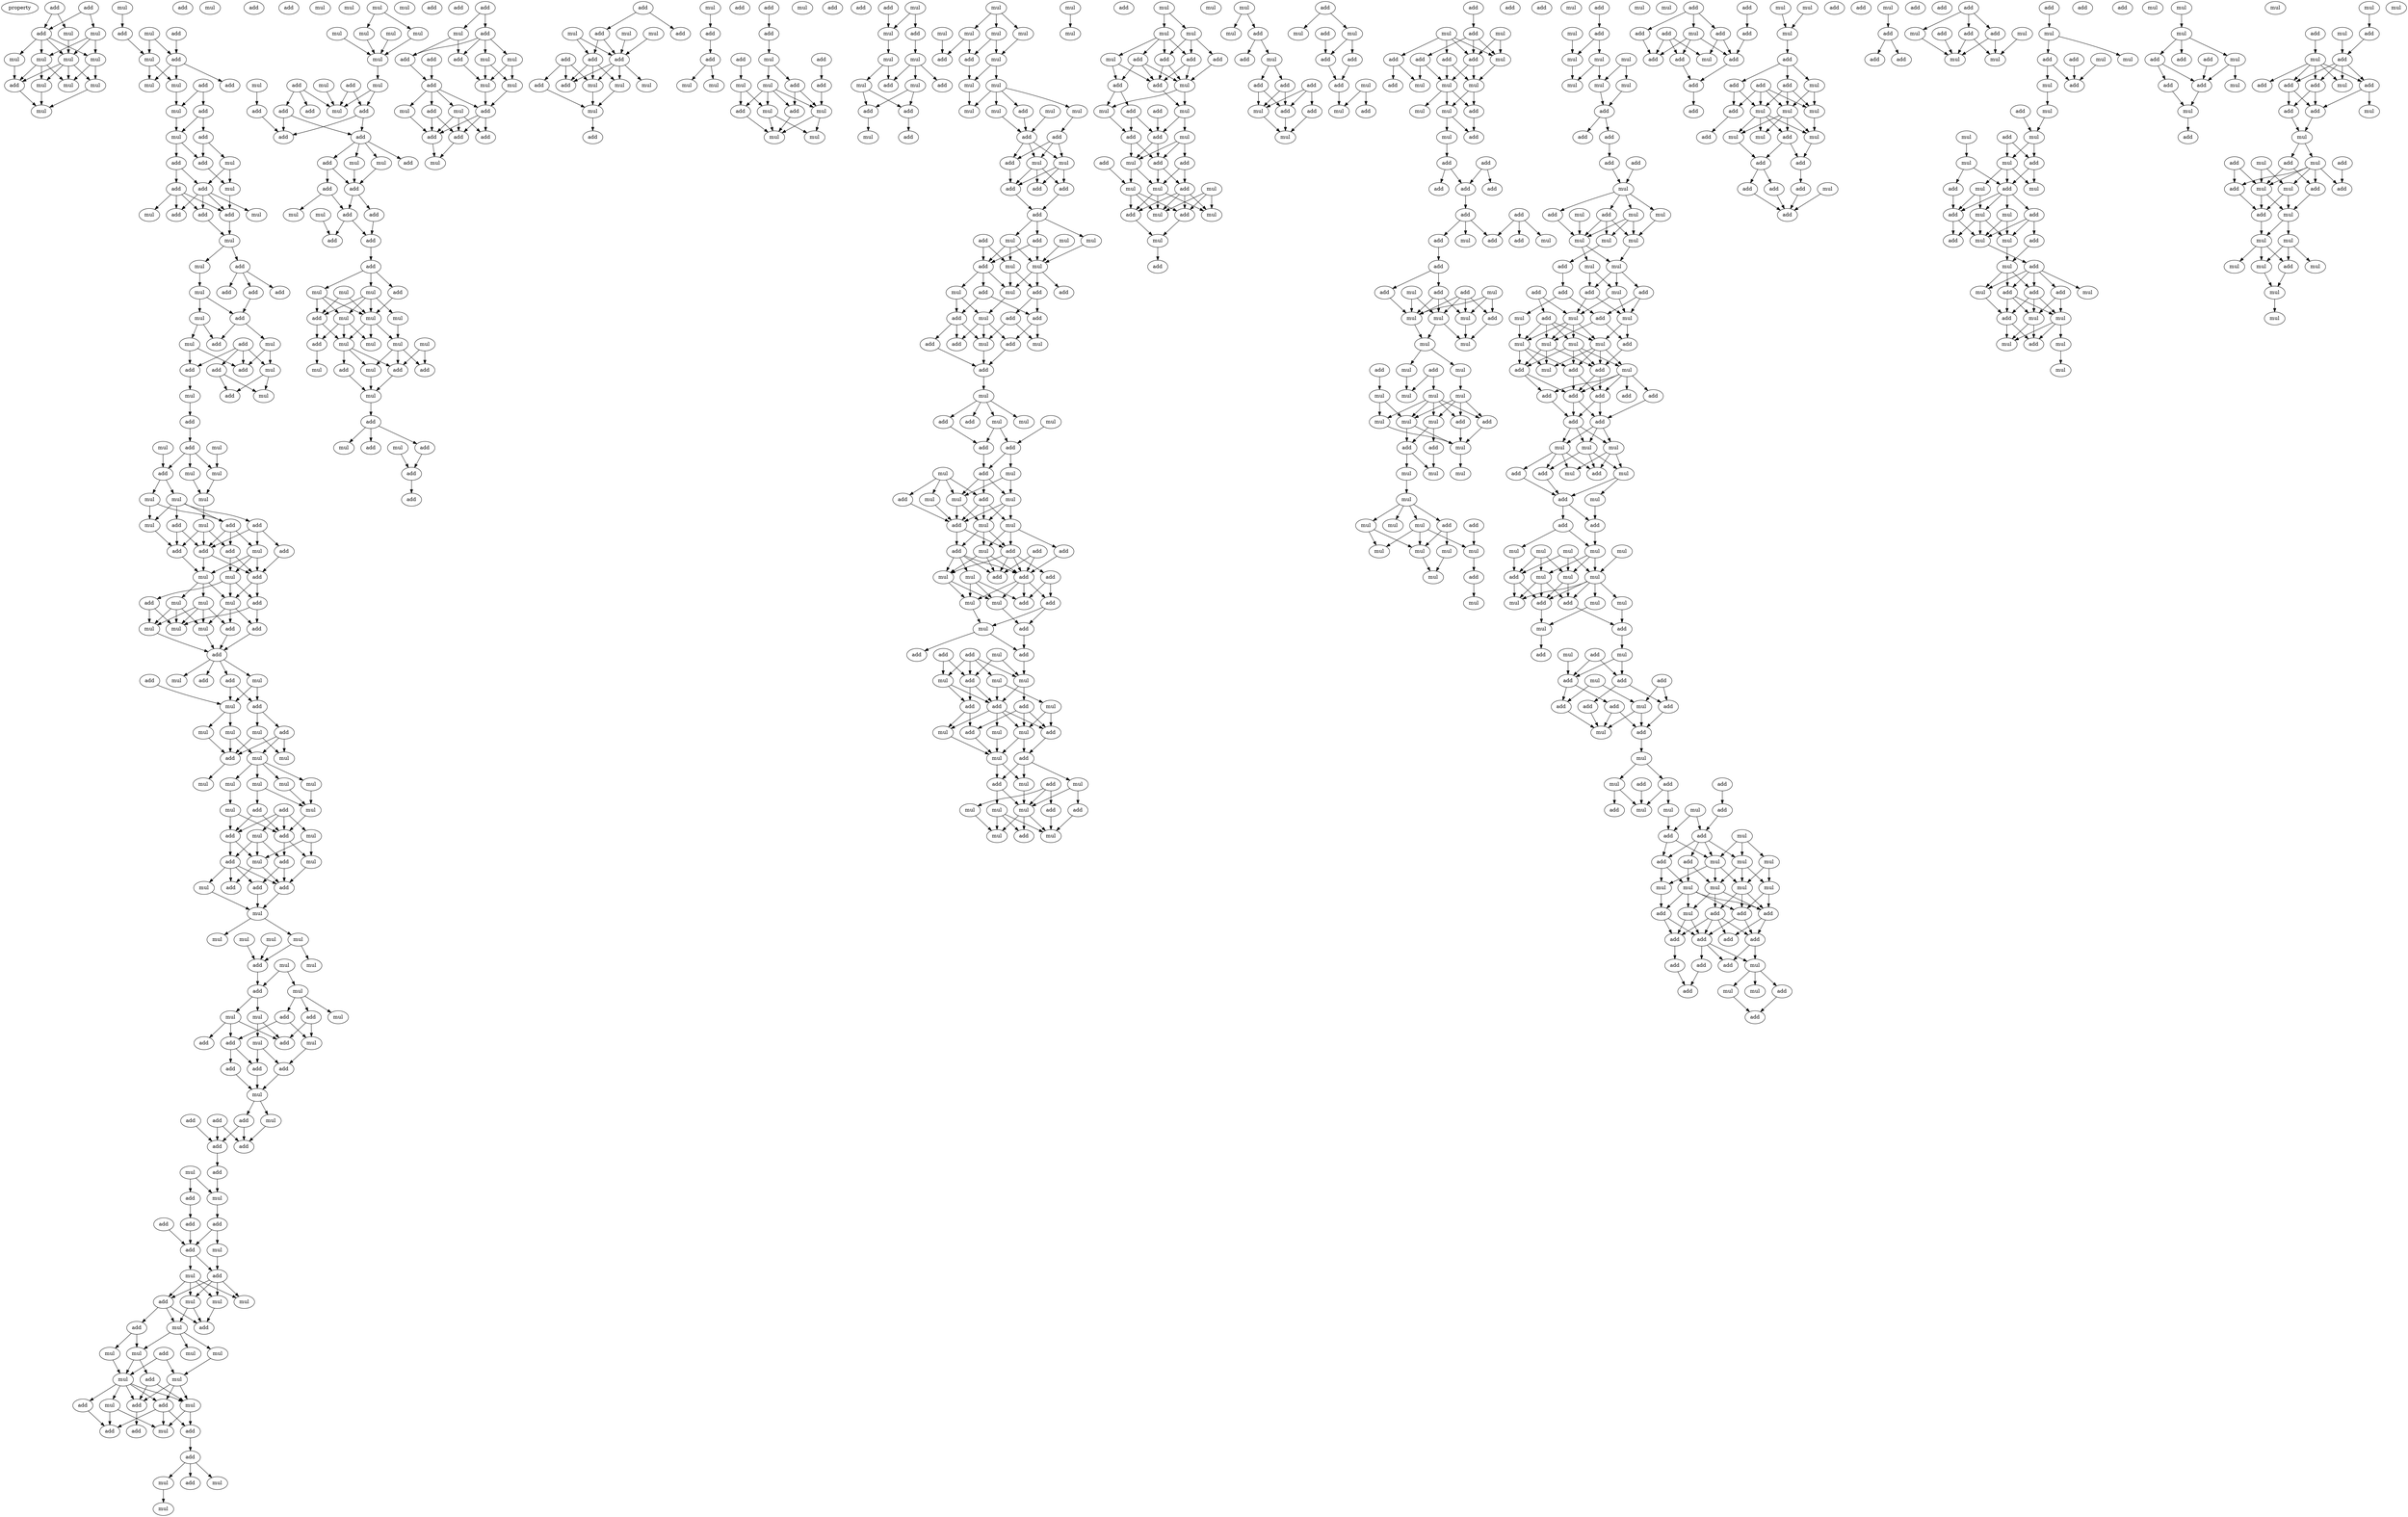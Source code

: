 digraph {
    node [fontcolor=black]
    property [mul=2,lf=1.7]
    0 [ label = add ];
    1 [ label = add ];
    2 [ label = mul ];
    3 [ label = mul ];
    4 [ label = add ];
    5 [ label = mul ];
    6 [ label = mul ];
    7 [ label = mul ];
    8 [ label = mul ];
    9 [ label = mul ];
    10 [ label = mul ];
    11 [ label = mul ];
    12 [ label = add ];
    13 [ label = mul ];
    14 [ label = mul ];
    15 [ label = add ];
    16 [ label = add ];
    17 [ label = add ];
    18 [ label = mul ];
    19 [ label = mul ];
    20 [ label = add ];
    21 [ label = mul ];
    22 [ label = add ];
    23 [ label = mul ];
    24 [ label = add ];
    25 [ label = add ];
    26 [ label = mul ];
    27 [ label = add ];
    28 [ label = mul ];
    29 [ label = mul ];
    30 [ label = add ];
    31 [ label = add ];
    32 [ label = mul ];
    33 [ label = add ];
    34 [ label = add ];
    35 [ label = add ];
    36 [ label = add ];
    37 [ label = mul ];
    38 [ label = mul ];
    39 [ label = add ];
    40 [ label = mul ];
    41 [ label = add ];
    42 [ label = mul ];
    43 [ label = add ];
    44 [ label = add ];
    45 [ label = add ];
    46 [ label = mul ];
    47 [ label = add ];
    48 [ label = mul ];
    49 [ label = mul ];
    50 [ label = mul ];
    51 [ label = add ];
    52 [ label = add ];
    53 [ label = add ];
    54 [ label = add ];
    55 [ label = mul ];
    56 [ label = add ];
    57 [ label = mul ];
    58 [ label = add ];
    59 [ label = mul ];
    60 [ label = mul ];
    61 [ label = add ];
    62 [ label = add ];
    63 [ label = mul ];
    64 [ label = add ];
    65 [ label = mul ];
    66 [ label = add ];
    67 [ label = mul ];
    68 [ label = mul ];
    69 [ label = mul ];
    70 [ label = mul ];
    71 [ label = mul ];
    72 [ label = mul ];
    73 [ label = add ];
    74 [ label = add ];
    75 [ label = mul ];
    76 [ label = add ];
    77 [ label = mul ];
    78 [ label = add ];
    79 [ label = add ];
    80 [ label = add ];
    81 [ label = add ];
    82 [ label = mul ];
    83 [ label = mul ];
    84 [ label = add ];
    85 [ label = add ];
    86 [ label = add ];
    87 [ label = mul ];
    88 [ label = mul ];
    89 [ label = mul ];
    90 [ label = add ];
    91 [ label = add ];
    92 [ label = mul ];
    93 [ label = mul ];
    94 [ label = mul ];
    95 [ label = add ];
    96 [ label = add ];
    97 [ label = add ];
    98 [ label = mul ];
    99 [ label = mul ];
    100 [ label = add ];
    101 [ label = add ];
    102 [ label = mul ];
    103 [ label = mul ];
    104 [ label = mul ];
    105 [ label = add ];
    106 [ label = mul ];
    107 [ label = add ];
    108 [ label = add ];
    109 [ label = mul ];
    110 [ label = mul ];
    111 [ label = mul ];
    112 [ label = mul ];
    113 [ label = mul ];
    114 [ label = mul ];
    115 [ label = mul ];
    116 [ label = add ];
    117 [ label = mul ];
    118 [ label = mul ];
    119 [ label = add ];
    120 [ label = add ];
    121 [ label = add ];
    122 [ label = mul ];
    123 [ label = mul ];
    124 [ label = mul ];
    125 [ label = add ];
    126 [ label = add ];
    127 [ label = mul ];
    128 [ label = mul ];
    129 [ label = add ];
    130 [ label = mul ];
    131 [ label = add ];
    132 [ label = add ];
    133 [ label = mul ];
    134 [ label = mul ];
    135 [ label = mul ];
    136 [ label = mul ];
    137 [ label = mul ];
    138 [ label = mul ];
    139 [ label = add ];
    140 [ label = mul ];
    141 [ label = add ];
    142 [ label = mul ];
    143 [ label = add ];
    144 [ label = mul ];
    145 [ label = mul ];
    146 [ label = mul ];
    147 [ label = add ];
    148 [ label = add ];
    149 [ label = add ];
    150 [ label = add ];
    151 [ label = mul ];
    152 [ label = mul ];
    153 [ label = add ];
    154 [ label = add ];
    155 [ label = mul ];
    156 [ label = add ];
    157 [ label = mul ];
    158 [ label = add ];
    159 [ label = add ];
    160 [ label = add ];
    161 [ label = mul ];
    162 [ label = add ];
    163 [ label = add ];
    164 [ label = add ];
    165 [ label = mul ];
    166 [ label = add ];
    167 [ label = mul ];
    168 [ label = add ];
    169 [ label = add ];
    170 [ label = add ];
    171 [ label = add ];
    172 [ label = mul ];
    173 [ label = add ];
    174 [ label = mul ];
    175 [ label = mul ];
    176 [ label = mul ];
    177 [ label = mul ];
    178 [ label = add ];
    179 [ label = mul ];
    180 [ label = add ];
    181 [ label = add ];
    182 [ label = mul ];
    183 [ label = mul ];
    184 [ label = add ];
    185 [ label = mul ];
    186 [ label = mul ];
    187 [ label = add ];
    188 [ label = mul ];
    189 [ label = mul ];
    190 [ label = add ];
    191 [ label = mul ];
    192 [ label = add ];
    193 [ label = add ];
    194 [ label = mul ];
    195 [ label = add ];
    196 [ label = mul ];
    197 [ label = add ];
    198 [ label = add ];
    199 [ label = add ];
    200 [ label = mul ];
    201 [ label = add ];
    202 [ label = mul ];
    203 [ label = mul ];
    204 [ label = mul ];
    205 [ label = mul ];
    206 [ label = mul ];
    207 [ label = mul ];
    208 [ label = mul ];
    209 [ label = mul ];
    210 [ label = mul ];
    211 [ label = add ];
    212 [ label = add ];
    213 [ label = mul ];
    214 [ label = mul ];
    215 [ label = add ];
    216 [ label = mul ];
    217 [ label = add ];
    218 [ label = add ];
    219 [ label = add ];
    220 [ label = add ];
    221 [ label = add ];
    222 [ label = mul ];
    223 [ label = add ];
    224 [ label = mul ];
    225 [ label = add ];
    226 [ label = add ];
    227 [ label = add ];
    228 [ label = mul ];
    229 [ label = mul ];
    230 [ label = add ];
    231 [ label = add ];
    232 [ label = add ];
    233 [ label = add ];
    234 [ label = add ];
    235 [ label = mul ];
    236 [ label = mul ];
    237 [ label = add ];
    238 [ label = mul ];
    239 [ label = mul ];
    240 [ label = mul ];
    241 [ label = mul ];
    242 [ label = add ];
    243 [ label = mul ];
    244 [ label = mul ];
    245 [ label = mul ];
    246 [ label = add ];
    247 [ label = mul ];
    248 [ label = add ];
    249 [ label = add ];
    250 [ label = mul ];
    251 [ label = mul ];
    252 [ label = add ];
    253 [ label = mul ];
    254 [ label = add ];
    255 [ label = mul ];
    256 [ label = mul ];
    257 [ label = mul ];
    258 [ label = add ];
    259 [ label = add ];
    260 [ label = add ];
    261 [ label = add ];
    262 [ label = add ];
    263 [ label = add ];
    264 [ label = add ];
    265 [ label = add ];
    266 [ label = mul ];
    267 [ label = add ];
    268 [ label = mul ];
    269 [ label = add ];
    270 [ label = add ];
    271 [ label = mul ];
    272 [ label = add ];
    273 [ label = mul ];
    274 [ label = mul ];
    275 [ label = add ];
    276 [ label = add ];
    277 [ label = mul ];
    278 [ label = mul ];
    279 [ label = add ];
    280 [ label = add ];
    281 [ label = add ];
    282 [ label = mul ];
    283 [ label = add ];
    284 [ label = add ];
    285 [ label = mul ];
    286 [ label = add ];
    287 [ label = mul ];
    288 [ label = mul ];
    289 [ label = add ];
    290 [ label = add ];
    291 [ label = add ];
    292 [ label = mul ];
    293 [ label = mul ];
    294 [ label = add ];
    295 [ label = mul ];
    296 [ label = add ];
    297 [ label = mul ];
    298 [ label = mul ];
    299 [ label = add ];
    300 [ label = add ];
    301 [ label = add ];
    302 [ label = add ];
    303 [ label = mul ];
    304 [ label = mul ];
    305 [ label = add ];
    306 [ label = add ];
    307 [ label = mul ];
    308 [ label = add ];
    309 [ label = add ];
    310 [ label = add ];
    311 [ label = mul ];
    312 [ label = mul ];
    313 [ label = add ];
    314 [ label = add ];
    315 [ label = mul ];
    316 [ label = mul ];
    317 [ label = add ];
    318 [ label = mul ];
    319 [ label = mul ];
    320 [ label = mul ];
    321 [ label = add ];
    322 [ label = add ];
    323 [ label = mul ];
    324 [ label = add ];
    325 [ label = mul ];
    326 [ label = add ];
    327 [ label = mul ];
    328 [ label = mul ];
    329 [ label = add ];
    330 [ label = mul ];
    331 [ label = mul ];
    332 [ label = add ];
    333 [ label = add ];
    334 [ label = add ];
    335 [ label = mul ];
    336 [ label = add ];
    337 [ label = mul ];
    338 [ label = mul ];
    339 [ label = mul ];
    340 [ label = mul ];
    341 [ label = mul ];
    342 [ label = add ];
    343 [ label = mul ];
    344 [ label = add ];
    345 [ label = mul ];
    346 [ label = mul ];
    347 [ label = mul ];
    348 [ label = mul ];
    349 [ label = mul ];
    350 [ label = add ];
    351 [ label = mul ];
    352 [ label = add ];
    353 [ label = add ];
    354 [ label = mul ];
    355 [ label = mul ];
    356 [ label = mul ];
    357 [ label = add ];
    358 [ label = add ];
    359 [ label = mul ];
    360 [ label = add ];
    361 [ label = add ];
    362 [ label = add ];
    363 [ label = add ];
    364 [ label = add ];
    365 [ label = mul ];
    366 [ label = mul ];
    367 [ label = mul ];
    368 [ label = add ];
    369 [ label = mul ];
    370 [ label = mul ];
    371 [ label = add ];
    372 [ label = mul ];
    373 [ label = mul ];
    374 [ label = add ];
    375 [ label = add ];
    376 [ label = add ];
    377 [ label = add ];
    378 [ label = mul ];
    379 [ label = add ];
    380 [ label = add ];
    381 [ label = mul ];
    382 [ label = mul ];
    383 [ label = add ];
    384 [ label = add ];
    385 [ label = add ];
    386 [ label = mul ];
    387 [ label = add ];
    388 [ label = mul ];
    389 [ label = add ];
    390 [ label = mul ];
    391 [ label = mul ];
    392 [ label = add ];
    393 [ label = add ];
    394 [ label = mul ];
    395 [ label = add ];
    396 [ label = mul ];
    397 [ label = mul ];
    398 [ label = add ];
    399 [ label = add ];
    400 [ label = mul ];
    401 [ label = mul ];
    402 [ label = mul ];
    403 [ label = add ];
    404 [ label = mul ];
    405 [ label = add ];
    406 [ label = mul ];
    407 [ label = add ];
    408 [ label = add ];
    409 [ label = add ];
    410 [ label = add ];
    411 [ label = mul ];
    412 [ label = add ];
    413 [ label = mul ];
    414 [ label = add ];
    415 [ label = add ];
    416 [ label = mul ];
    417 [ label = add ];
    418 [ label = mul ];
    419 [ label = mul ];
    420 [ label = add ];
    421 [ label = add ];
    422 [ label = add ];
    423 [ label = add ];
    424 [ label = add ];
    425 [ label = mul ];
    426 [ label = mul ];
    427 [ label = mul ];
    428 [ label = add ];
    429 [ label = mul ];
    430 [ label = mul ];
    431 [ label = add ];
    432 [ label = add ];
    433 [ label = add ];
    434 [ label = mul ];
    435 [ label = add ];
    436 [ label = add ];
    437 [ label = mul ];
    438 [ label = mul ];
    439 [ label = add ];
    440 [ label = mul ];
    441 [ label = add ];
    442 [ label = add ];
    443 [ label = add ];
    444 [ label = mul ];
    445 [ label = mul ];
    446 [ label = mul ];
    447 [ label = add ];
    448 [ label = add ];
    449 [ label = mul ];
    450 [ label = mul ];
    451 [ label = add ];
    452 [ label = mul ];
    453 [ label = mul ];
    454 [ label = mul ];
    455 [ label = mul ];
    456 [ label = mul ];
    457 [ label = mul ];
    458 [ label = add ];
    459 [ label = add ];
    460 [ label = add ];
    461 [ label = add ];
    462 [ label = add ];
    463 [ label = mul ];
    464 [ label = add ];
    465 [ label = mul ];
    466 [ label = mul ];
    467 [ label = add ];
    468 [ label = add ];
    469 [ label = add ];
    470 [ label = add ];
    471 [ label = mul ];
    472 [ label = add ];
    473 [ label = mul ];
    474 [ label = add ];
    475 [ label = add ];
    476 [ label = mul ];
    477 [ label = mul ];
    478 [ label = add ];
    479 [ label = mul ];
    480 [ label = mul ];
    481 [ label = add ];
    482 [ label = add ];
    483 [ label = mul ];
    484 [ label = mul ];
    485 [ label = mul ];
    486 [ label = add ];
    487 [ label = mul ];
    488 [ label = mul ];
    489 [ label = add ];
    490 [ label = add ];
    491 [ label = mul ];
    492 [ label = add ];
    493 [ label = add ];
    494 [ label = add ];
    495 [ label = add ];
    496 [ label = mul ];
    497 [ label = add ];
    498 [ label = mul ];
    499 [ label = add ];
    500 [ label = mul ];
    501 [ label = add ];
    502 [ label = mul ];
    503 [ label = add ];
    504 [ label = add ];
    505 [ label = mul ];
    506 [ label = add ];
    507 [ label = mul ];
    508 [ label = add ];
    509 [ label = add ];
    510 [ label = add ];
    511 [ label = mul ];
    512 [ label = mul ];
    513 [ label = add ];
    514 [ label = add ];
    515 [ label = mul ];
    516 [ label = add ];
    517 [ label = add ];
    518 [ label = add ];
    519 [ label = mul ];
    520 [ label = mul ];
    521 [ label = mul ];
    522 [ label = mul ];
    523 [ label = mul ];
    524 [ label = add ];
    525 [ label = mul ];
    526 [ label = add ];
    527 [ label = add ];
    528 [ label = add ];
    529 [ label = add ];
    530 [ label = add ];
    531 [ label = add ];
    532 [ label = add ];
    533 [ label = add ];
    534 [ label = add ];
    535 [ label = add ];
    536 [ label = mul ];
    537 [ label = mul ];
    538 [ label = add ];
    539 [ label = add ];
    540 [ label = add ];
    541 [ label = add ];
    542 [ label = add ];
    543 [ label = mul ];
    544 [ label = mul ];
    545 [ label = add ];
    546 [ label = add ];
    547 [ label = mul ];
    548 [ label = mul ];
    549 [ label = add ];
    550 [ label = mul ];
    551 [ label = mul ];
    552 [ label = mul ];
    553 [ label = mul ];
    554 [ label = add ];
    555 [ label = add ];
    556 [ label = mul ];
    557 [ label = mul ];
    558 [ label = mul ];
    559 [ label = mul ];
    560 [ label = mul ];
    561 [ label = mul ];
    562 [ label = mul ];
    563 [ label = mul ];
    564 [ label = mul ];
    565 [ label = add ];
    566 [ label = add ];
    567 [ label = mul ];
    568 [ label = add ];
    569 [ label = add ];
    570 [ label = mul ];
    571 [ label = mul ];
    572 [ label = mul ];
    573 [ label = mul ];
    574 [ label = add ];
    575 [ label = mul ];
    576 [ label = mul ];
    577 [ label = add ];
    578 [ label = mul ];
    579 [ label = mul ];
    580 [ label = mul ];
    581 [ label = mul ];
    582 [ label = mul ];
    583 [ label = add ];
    584 [ label = mul ];
    585 [ label = mul ];
    586 [ label = add ];
    587 [ label = add ];
    588 [ label = mul ];
    589 [ label = mul ];
    590 [ label = mul ];
    591 [ label = mul ];
    592 [ label = mul ];
    593 [ label = mul ];
    594 [ label = mul ];
    595 [ label = add ];
    596 [ label = add ];
    597 [ label = add ];
    598 [ label = mul ];
    599 [ label = add ];
    600 [ label = add ];
    601 [ label = mul ];
    602 [ label = mul ];
    603 [ label = add ];
    604 [ label = mul ];
    605 [ label = add ];
    606 [ label = mul ];
    607 [ label = mul ];
    608 [ label = mul ];
    609 [ label = mul ];
    610 [ label = add ];
    611 [ label = mul ];
    612 [ label = mul ];
    613 [ label = add ];
    614 [ label = mul ];
    615 [ label = add ];
    616 [ label = add ];
    617 [ label = add ];
    618 [ label = add ];
    619 [ label = mul ];
    620 [ label = mul ];
    621 [ label = add ];
    622 [ label = mul ];
    623 [ label = mul ];
    624 [ label = mul ];
    625 [ label = add ];
    626 [ label = mul ];
    627 [ label = mul ];
    628 [ label = mul ];
    629 [ label = add ];
    630 [ label = add ];
    631 [ label = mul ];
    632 [ label = add ];
    633 [ label = add ];
    634 [ label = add ];
    635 [ label = add ];
    636 [ label = add ];
    637 [ label = add ];
    638 [ label = add ];
    639 [ label = add ];
    640 [ label = mul ];
    641 [ label = mul ];
    642 [ label = mul ];
    643 [ label = mul ];
    644 [ label = add ];
    645 [ label = add ];
    646 [ label = add ];
    647 [ label = mul ];
    648 [ label = add ];
    649 [ label = mul ];
    650 [ label = add ];
    651 [ label = add ];
    652 [ label = mul ];
    653 [ label = mul ];
    654 [ label = mul ];
    655 [ label = mul ];
    656 [ label = mul ];
    657 [ label = mul ];
    658 [ label = mul ];
    659 [ label = add ];
    660 [ label = mul ];
    661 [ label = mul ];
    662 [ label = mul ];
    663 [ label = mul ];
    664 [ label = add ];
    665 [ label = add ];
    666 [ label = add ];
    667 [ label = mul ];
    668 [ label = add ];
    669 [ label = mul ];
    670 [ label = mul ];
    671 [ label = mul ];
    672 [ label = add ];
    673 [ label = add ];
    674 [ label = add ];
    675 [ label = add ];
    676 [ label = mul ];
    677 [ label = add ];
    678 [ label = mul ];
    679 [ label = add ];
    680 [ label = add ];
    681 [ label = add ];
    682 [ label = mul ];
    683 [ label = add ];
    684 [ label = mul ];
    685 [ label = add ];
    686 [ label = add ];
    687 [ label = mul ];
    688 [ label = add ];
    689 [ label = mul ];
    690 [ label = mul ];
    691 [ label = add ];
    692 [ label = add ];
    693 [ label = mul ];
    694 [ label = add ];
    695 [ label = mul ];
    696 [ label = add ];
    697 [ label = add ];
    698 [ label = mul ];
    699 [ label = add ];
    700 [ label = mul ];
    701 [ label = mul ];
    702 [ label = mul ];
    703 [ label = mul ];
    704 [ label = mul ];
    705 [ label = mul ];
    706 [ label = mul ];
    707 [ label = add ];
    708 [ label = add ];
    709 [ label = add ];
    710 [ label = mul ];
    711 [ label = add ];
    712 [ label = add ];
    713 [ label = add ];
    714 [ label = add ];
    715 [ label = add ];
    716 [ label = add ];
    717 [ label = add ];
    718 [ label = mul ];
    719 [ label = add ];
    720 [ label = add ];
    721 [ label = mul ];
    722 [ label = add ];
    723 [ label = mul ];
    724 [ label = add ];
    725 [ label = add ];
    726 [ label = add ];
    727 [ label = add ];
    728 [ label = mul ];
    729 [ label = add ];
    730 [ label = add ];
    731 [ label = add ];
    732 [ label = add ];
    733 [ label = add ];
    734 [ label = add ];
    735 [ label = mul ];
    736 [ label = add ];
    737 [ label = add ];
    738 [ label = mul ];
    739 [ label = mul ];
    740 [ label = add ];
    741 [ label = mul ];
    742 [ label = add ];
    743 [ label = add ];
    744 [ label = add ];
    745 [ label = mul ];
    746 [ label = add ];
    747 [ label = mul ];
    748 [ label = mul ];
    749 [ label = mul ];
    750 [ label = add ];
    751 [ label = mul ];
    752 [ label = add ];
    753 [ label = mul ];
    754 [ label = mul ];
    755 [ label = add ];
    756 [ label = add ];
    757 [ label = add ];
    758 [ label = add ];
    759 [ label = add ];
    760 [ label = add ];
    761 [ label = mul ];
    762 [ label = add ];
    763 [ label = add ];
    764 [ label = mul ];
    765 [ label = add ];
    766 [ label = add ];
    767 [ label = add ];
    768 [ label = add ];
    769 [ label = add ];
    770 [ label = add ];
    771 [ label = mul ];
    772 [ label = add ];
    773 [ label = mul ];
    774 [ label = add ];
    775 [ label = add ];
    776 [ label = mul ];
    777 [ label = mul ];
    778 [ label = add ];
    779 [ label = mul ];
    780 [ label = add ];
    781 [ label = add ];
    782 [ label = mul ];
    783 [ label = add ];
    784 [ label = mul ];
    785 [ label = mul ];
    786 [ label = add ];
    787 [ label = add ];
    788 [ label = mul ];
    789 [ label = mul ];
    790 [ label = add ];
    791 [ label = mul ];
    792 [ label = mul ];
    793 [ label = mul ];
    794 [ label = add ];
    795 [ label = add ];
    796 [ label = mul ];
    797 [ label = add ];
    798 [ label = mul ];
    799 [ label = add ];
    800 [ label = mul ];
    801 [ label = mul ];
    802 [ label = add ];
    803 [ label = add ];
    804 [ label = add ];
    805 [ label = add ];
    806 [ label = mul ];
    807 [ label = mul ];
    808 [ label = mul ];
    809 [ label = add ];
    810 [ label = mul ];
    811 [ label = add ];
    812 [ label = add ];
    813 [ label = add ];
    814 [ label = mul ];
    815 [ label = add ];
    816 [ label = mul ];
    817 [ label = mul ];
    818 [ label = mul ];
    819 [ label = add ];
    820 [ label = mul ];
    821 [ label = mul ];
    822 [ label = mul ];
    823 [ label = mul ];
    824 [ label = mul ];
    825 [ label = mul ];
    826 [ label = add ];
    827 [ label = mul ];
    828 [ label = add ];
    829 [ label = add ];
    830 [ label = add ];
    831 [ label = mul ];
    832 [ label = add ];
    833 [ label = mul ];
    834 [ label = mul ];
    835 [ label = add ];
    836 [ label = add ];
    837 [ label = add ];
    838 [ label = mul ];
    839 [ label = mul ];
    840 [ label = add ];
    841 [ label = add ];
    842 [ label = add ];
    843 [ label = add ];
    844 [ label = add ];
    845 [ label = mul ];
    846 [ label = add ];
    847 [ label = add ];
    848 [ label = mul ];
    849 [ label = mul ];
    850 [ label = mul ];
    851 [ label = add ];
    852 [ label = add ];
    853 [ label = mul ];
    854 [ label = add ];
    855 [ label = add ];
    856 [ label = mul ];
    857 [ label = mul ];
    858 [ label = add ];
    859 [ label = add ];
    860 [ label = add ];
    861 [ label = mul ];
    862 [ label = mul ];
    863 [ label = mul ];
    864 [ label = mul ];
    865 [ label = mul ];
    866 [ label = mul ];
    867 [ label = add ];
    868 [ label = mul ];
    869 [ label = mul ];
    870 [ label = mul ];
    0 -> 3 [ name = 0 ];
    0 -> 4 [ name = 1 ];
    1 -> 2 [ name = 2 ];
    1 -> 4 [ name = 3 ];
    2 -> 6 [ name = 4 ];
    3 -> 5 [ name = 5 ];
    3 -> 6 [ name = 6 ];
    3 -> 8 [ name = 7 ];
    4 -> 5 [ name = 8 ];
    4 -> 6 [ name = 9 ];
    4 -> 7 [ name = 10 ];
    4 -> 8 [ name = 11 ];
    5 -> 10 [ name = 12 ];
    5 -> 11 [ name = 13 ];
    5 -> 12 [ name = 14 ];
    6 -> 9 [ name = 15 ];
    6 -> 10 [ name = 16 ];
    6 -> 11 [ name = 17 ];
    6 -> 12 [ name = 18 ];
    7 -> 12 [ name = 19 ];
    8 -> 9 [ name = 20 ];
    8 -> 11 [ name = 21 ];
    9 -> 13 [ name = 22 ];
    10 -> 13 [ name = 23 ];
    12 -> 13 [ name = 24 ];
    14 -> 16 [ name = 25 ];
    16 -> 19 [ name = 26 ];
    17 -> 20 [ name = 27 ];
    18 -> 19 [ name = 28 ];
    18 -> 20 [ name = 29 ];
    19 -> 21 [ name = 30 ];
    19 -> 23 [ name = 31 ];
    20 -> 21 [ name = 32 ];
    20 -> 23 [ name = 33 ];
    20 -> 24 [ name = 34 ];
    22 -> 25 [ name = 35 ];
    22 -> 26 [ name = 36 ];
    23 -> 26 [ name = 37 ];
    25 -> 27 [ name = 38 ];
    25 -> 28 [ name = 39 ];
    26 -> 28 [ name = 40 ];
    27 -> 29 [ name = 41 ];
    27 -> 30 [ name = 42 ];
    28 -> 30 [ name = 43 ];
    28 -> 31 [ name = 44 ];
    29 -> 32 [ name = 45 ];
    29 -> 34 [ name = 46 ];
    30 -> 32 [ name = 47 ];
    31 -> 33 [ name = 48 ];
    31 -> 34 [ name = 49 ];
    32 -> 39 [ name = 50 ];
    33 -> 35 [ name = 51 ];
    33 -> 36 [ name = 52 ];
    33 -> 37 [ name = 53 ];
    33 -> 39 [ name = 54 ];
    34 -> 35 [ name = 55 ];
    34 -> 36 [ name = 56 ];
    34 -> 38 [ name = 57 ];
    34 -> 39 [ name = 58 ];
    36 -> 40 [ name = 59 ];
    39 -> 40 [ name = 60 ];
    40 -> 41 [ name = 61 ];
    40 -> 42 [ name = 62 ];
    41 -> 43 [ name = 63 ];
    41 -> 44 [ name = 64 ];
    41 -> 45 [ name = 65 ];
    42 -> 46 [ name = 66 ];
    44 -> 47 [ name = 67 ];
    46 -> 47 [ name = 68 ];
    46 -> 48 [ name = 69 ];
    47 -> 50 [ name = 70 ];
    47 -> 52 [ name = 71 ];
    48 -> 49 [ name = 72 ];
    48 -> 52 [ name = 73 ];
    49 -> 53 [ name = 74 ];
    49 -> 54 [ name = 75 ];
    50 -> 54 [ name = 76 ];
    50 -> 55 [ name = 77 ];
    51 -> 53 [ name = 78 ];
    51 -> 54 [ name = 79 ];
    51 -> 55 [ name = 80 ];
    51 -> 56 [ name = 81 ];
    53 -> 59 [ name = 82 ];
    55 -> 57 [ name = 83 ];
    55 -> 58 [ name = 84 ];
    56 -> 57 [ name = 85 ];
    56 -> 58 [ name = 86 ];
    59 -> 61 [ name = 87 ];
    61 -> 62 [ name = 88 ];
    62 -> 66 [ name = 89 ];
    62 -> 67 [ name = 90 ];
    62 -> 68 [ name = 91 ];
    63 -> 67 [ name = 92 ];
    65 -> 66 [ name = 93 ];
    66 -> 69 [ name = 94 ];
    66 -> 71 [ name = 95 ];
    67 -> 70 [ name = 96 ];
    68 -> 70 [ name = 97 ];
    69 -> 72 [ name = 98 ];
    69 -> 73 [ name = 99 ];
    69 -> 74 [ name = 100 ];
    69 -> 76 [ name = 101 ];
    70 -> 75 [ name = 102 ];
    71 -> 72 [ name = 103 ];
    71 -> 76 [ name = 104 ];
    72 -> 81 [ name = 105 ];
    73 -> 78 [ name = 106 ];
    73 -> 81 [ name = 107 ];
    74 -> 77 [ name = 108 ];
    74 -> 78 [ name = 109 ];
    74 -> 79 [ name = 110 ];
    75 -> 78 [ name = 111 ];
    75 -> 80 [ name = 112 ];
    75 -> 81 [ name = 113 ];
    76 -> 77 [ name = 114 ];
    76 -> 78 [ name = 115 ];
    76 -> 80 [ name = 116 ];
    77 -> 82 [ name = 117 ];
    77 -> 83 [ name = 118 ];
    77 -> 84 [ name = 119 ];
    78 -> 83 [ name = 120 ];
    78 -> 84 [ name = 121 ];
    79 -> 84 [ name = 122 ];
    80 -> 82 [ name = 123 ];
    80 -> 84 [ name = 124 ];
    81 -> 83 [ name = 125 ];
    82 -> 85 [ name = 126 ];
    82 -> 86 [ name = 127 ];
    82 -> 89 [ name = 128 ];
    83 -> 87 [ name = 129 ];
    83 -> 88 [ name = 130 ];
    83 -> 89 [ name = 131 ];
    84 -> 85 [ name = 132 ];
    84 -> 89 [ name = 133 ];
    85 -> 91 [ name = 134 ];
    85 -> 93 [ name = 135 ];
    86 -> 92 [ name = 136 ];
    86 -> 93 [ name = 137 ];
    87 -> 92 [ name = 138 ];
    87 -> 93 [ name = 139 ];
    87 -> 94 [ name = 140 ];
    88 -> 90 [ name = 141 ];
    88 -> 92 [ name = 142 ];
    88 -> 93 [ name = 143 ];
    88 -> 94 [ name = 144 ];
    89 -> 90 [ name = 145 ];
    89 -> 91 [ name = 146 ];
    89 -> 94 [ name = 147 ];
    90 -> 95 [ name = 148 ];
    91 -> 95 [ name = 149 ];
    92 -> 95 [ name = 150 ];
    94 -> 95 [ name = 151 ];
    95 -> 96 [ name = 152 ];
    95 -> 98 [ name = 153 ];
    95 -> 99 [ name = 154 ];
    95 -> 100 [ name = 155 ];
    97 -> 102 [ name = 156 ];
    98 -> 101 [ name = 157 ];
    98 -> 102 [ name = 158 ];
    100 -> 101 [ name = 159 ];
    100 -> 102 [ name = 160 ];
    101 -> 106 [ name = 161 ];
    101 -> 107 [ name = 162 ];
    102 -> 103 [ name = 163 ];
    102 -> 104 [ name = 164 ];
    103 -> 108 [ name = 165 ];
    104 -> 108 [ name = 166 ];
    104 -> 109 [ name = 167 ];
    106 -> 108 [ name = 168 ];
    106 -> 110 [ name = 169 ];
    107 -> 108 [ name = 170 ];
    107 -> 109 [ name = 171 ];
    107 -> 110 [ name = 172 ];
    108 -> 115 [ name = 173 ];
    109 -> 111 [ name = 174 ];
    109 -> 112 [ name = 175 ];
    109 -> 113 [ name = 176 ];
    109 -> 114 [ name = 177 ];
    111 -> 118 [ name = 178 ];
    112 -> 118 [ name = 179 ];
    113 -> 116 [ name = 180 ];
    113 -> 118 [ name = 181 ];
    114 -> 117 [ name = 182 ];
    116 -> 120 [ name = 183 ];
    116 -> 121 [ name = 184 ];
    117 -> 120 [ name = 185 ];
    117 -> 121 [ name = 186 ];
    118 -> 121 [ name = 187 ];
    119 -> 120 [ name = 188 ];
    119 -> 121 [ name = 189 ];
    119 -> 122 [ name = 190 ];
    119 -> 123 [ name = 191 ];
    120 -> 126 [ name = 192 ];
    120 -> 127 [ name = 193 ];
    121 -> 125 [ name = 194 ];
    121 -> 128 [ name = 195 ];
    122 -> 125 [ name = 196 ];
    122 -> 126 [ name = 197 ];
    122 -> 127 [ name = 198 ];
    123 -> 127 [ name = 199 ];
    123 -> 128 [ name = 200 ];
    125 -> 129 [ name = 201 ];
    125 -> 132 [ name = 202 ];
    126 -> 129 [ name = 203 ];
    126 -> 130 [ name = 204 ];
    126 -> 131 [ name = 205 ];
    126 -> 132 [ name = 206 ];
    127 -> 129 [ name = 207 ];
    127 -> 131 [ name = 208 ];
    128 -> 129 [ name = 209 ];
    129 -> 133 [ name = 210 ];
    130 -> 133 [ name = 211 ];
    132 -> 133 [ name = 212 ];
    133 -> 134 [ name = 213 ];
    133 -> 137 [ name = 214 ];
    135 -> 139 [ name = 215 ];
    136 -> 139 [ name = 216 ];
    137 -> 139 [ name = 217 ];
    137 -> 140 [ name = 218 ];
    138 -> 141 [ name = 219 ];
    138 -> 142 [ name = 220 ];
    139 -> 141 [ name = 221 ];
    141 -> 144 [ name = 222 ];
    141 -> 145 [ name = 223 ];
    142 -> 143 [ name = 224 ];
    142 -> 146 [ name = 225 ];
    142 -> 147 [ name = 226 ];
    143 -> 149 [ name = 227 ];
    143 -> 151 [ name = 228 ];
    144 -> 148 [ name = 229 ];
    144 -> 149 [ name = 230 ];
    144 -> 150 [ name = 231 ];
    145 -> 149 [ name = 232 ];
    145 -> 152 [ name = 233 ];
    147 -> 148 [ name = 234 ];
    147 -> 151 [ name = 235 ];
    148 -> 153 [ name = 236 ];
    148 -> 154 [ name = 237 ];
    151 -> 156 [ name = 238 ];
    152 -> 153 [ name = 239 ];
    152 -> 156 [ name = 240 ];
    153 -> 157 [ name = 241 ];
    154 -> 157 [ name = 242 ];
    156 -> 157 [ name = 243 ];
    157 -> 159 [ name = 244 ];
    157 -> 161 [ name = 245 ];
    158 -> 162 [ name = 246 ];
    158 -> 163 [ name = 247 ];
    159 -> 162 [ name = 248 ];
    159 -> 163 [ name = 249 ];
    160 -> 162 [ name = 250 ];
    161 -> 163 [ name = 251 ];
    162 -> 164 [ name = 252 ];
    164 -> 167 [ name = 253 ];
    165 -> 166 [ name = 254 ];
    165 -> 167 [ name = 255 ];
    166 -> 168 [ name = 256 ];
    167 -> 169 [ name = 257 ];
    168 -> 171 [ name = 258 ];
    169 -> 171 [ name = 259 ];
    169 -> 172 [ name = 260 ];
    170 -> 171 [ name = 261 ];
    171 -> 173 [ name = 262 ];
    171 -> 174 [ name = 263 ];
    172 -> 173 [ name = 264 ];
    173 -> 175 [ name = 265 ];
    173 -> 176 [ name = 266 ];
    173 -> 177 [ name = 267 ];
    173 -> 178 [ name = 268 ];
    174 -> 175 [ name = 269 ];
    174 -> 176 [ name = 270 ];
    174 -> 177 [ name = 271 ];
    174 -> 178 [ name = 272 ];
    175 -> 179 [ name = 273 ];
    175 -> 181 [ name = 274 ];
    176 -> 181 [ name = 275 ];
    178 -> 179 [ name = 276 ];
    178 -> 180 [ name = 277 ];
    178 -> 181 [ name = 278 ];
    179 -> 183 [ name = 279 ];
    179 -> 185 [ name = 280 ];
    179 -> 186 [ name = 281 ];
    180 -> 182 [ name = 282 ];
    180 -> 186 [ name = 283 ];
    182 -> 188 [ name = 284 ];
    183 -> 189 [ name = 285 ];
    184 -> 188 [ name = 286 ];
    184 -> 189 [ name = 287 ];
    186 -> 187 [ name = 288 ];
    186 -> 188 [ name = 289 ];
    187 -> 191 [ name = 290 ];
    187 -> 192 [ name = 291 ];
    188 -> 190 [ name = 292 ];
    188 -> 191 [ name = 293 ];
    188 -> 192 [ name = 294 ];
    188 -> 193 [ name = 295 ];
    188 -> 194 [ name = 296 ];
    189 -> 190 [ name = 297 ];
    189 -> 191 [ name = 298 ];
    189 -> 192 [ name = 299 ];
    190 -> 195 [ name = 300 ];
    190 -> 196 [ name = 301 ];
    190 -> 198 [ name = 302 ];
    191 -> 196 [ name = 303 ];
    191 -> 198 [ name = 304 ];
    192 -> 197 [ name = 305 ];
    193 -> 195 [ name = 306 ];
    194 -> 195 [ name = 307 ];
    194 -> 196 [ name = 308 ];
    198 -> 199 [ name = 309 ];
    199 -> 200 [ name = 310 ];
    199 -> 201 [ name = 311 ];
    199 -> 202 [ name = 312 ];
    200 -> 203 [ name = 313 ];
    204 -> 206 [ name = 314 ];
    204 -> 208 [ name = 315 ];
    205 -> 209 [ name = 316 ];
    206 -> 209 [ name = 317 ];
    207 -> 209 [ name = 318 ];
    208 -> 209 [ name = 319 ];
    209 -> 210 [ name = 320 ];
    210 -> 215 [ name = 321 ];
    210 -> 216 [ name = 322 ];
    211 -> 215 [ name = 323 ];
    211 -> 216 [ name = 324 ];
    212 -> 216 [ name = 325 ];
    212 -> 217 [ name = 326 ];
    212 -> 218 [ name = 327 ];
    213 -> 216 [ name = 328 ];
    214 -> 219 [ name = 329 ];
    215 -> 220 [ name = 330 ];
    215 -> 221 [ name = 331 ];
    217 -> 220 [ name = 332 ];
    217 -> 221 [ name = 333 ];
    219 -> 221 [ name = 334 ];
    220 -> 222 [ name = 335 ];
    220 -> 223 [ name = 336 ];
    220 -> 224 [ name = 337 ];
    220 -> 225 [ name = 338 ];
    222 -> 227 [ name = 339 ];
    224 -> 227 [ name = 340 ];
    225 -> 226 [ name = 341 ];
    225 -> 227 [ name = 342 ];
    226 -> 229 [ name = 343 ];
    226 -> 230 [ name = 344 ];
    227 -> 230 [ name = 345 ];
    227 -> 231 [ name = 346 ];
    228 -> 233 [ name = 347 ];
    230 -> 232 [ name = 348 ];
    230 -> 233 [ name = 349 ];
    231 -> 232 [ name = 350 ];
    232 -> 234 [ name = 351 ];
    234 -> 236 [ name = 352 ];
    234 -> 237 [ name = 353 ];
    234 -> 238 [ name = 354 ];
    235 -> 239 [ name = 355 ];
    235 -> 242 [ name = 356 ];
    236 -> 239 [ name = 357 ];
    236 -> 240 [ name = 358 ];
    236 -> 241 [ name = 359 ];
    236 -> 242 [ name = 360 ];
    237 -> 239 [ name = 361 ];
    238 -> 239 [ name = 362 ];
    238 -> 241 [ name = 363 ];
    238 -> 242 [ name = 364 ];
    239 -> 243 [ name = 365 ];
    239 -> 245 [ name = 366 ];
    239 -> 247 [ name = 367 ];
    240 -> 243 [ name = 368 ];
    241 -> 245 [ name = 369 ];
    241 -> 246 [ name = 370 ];
    241 -> 247 [ name = 371 ];
    242 -> 246 [ name = 372 ];
    242 -> 247 [ name = 373 ];
    243 -> 248 [ name = 374 ];
    243 -> 251 [ name = 375 ];
    243 -> 252 [ name = 376 ];
    244 -> 248 [ name = 377 ];
    244 -> 252 [ name = 378 ];
    246 -> 250 [ name = 379 ];
    247 -> 249 [ name = 380 ];
    247 -> 251 [ name = 381 ];
    247 -> 252 [ name = 382 ];
    249 -> 253 [ name = 383 ];
    251 -> 253 [ name = 384 ];
    252 -> 253 [ name = 385 ];
    253 -> 254 [ name = 386 ];
    254 -> 256 [ name = 387 ];
    254 -> 258 [ name = 388 ];
    254 -> 259 [ name = 389 ];
    255 -> 260 [ name = 390 ];
    259 -> 260 [ name = 391 ];
    260 -> 263 [ name = 392 ];
    264 -> 265 [ name = 393 ];
    264 -> 266 [ name = 394 ];
    265 -> 267 [ name = 395 ];
    265 -> 268 [ name = 396 ];
    265 -> 270 [ name = 397 ];
    265 -> 271 [ name = 398 ];
    266 -> 267 [ name = 399 ];
    266 -> 270 [ name = 400 ];
    267 -> 273 [ name = 401 ];
    268 -> 273 [ name = 402 ];
    268 -> 274 [ name = 403 ];
    269 -> 272 [ name = 404 ];
    270 -> 272 [ name = 405 ];
    271 -> 273 [ name = 406 ];
    271 -> 274 [ name = 407 ];
    272 -> 275 [ name = 408 ];
    272 -> 276 [ name = 409 ];
    272 -> 277 [ name = 410 ];
    272 -> 278 [ name = 411 ];
    273 -> 276 [ name = 412 ];
    274 -> 276 [ name = 413 ];
    275 -> 280 [ name = 414 ];
    275 -> 281 [ name = 415 ];
    276 -> 279 [ name = 416 ];
    276 -> 280 [ name = 417 ];
    276 -> 281 [ name = 418 ];
    277 -> 279 [ name = 419 ];
    277 -> 280 [ name = 420 ];
    277 -> 281 [ name = 421 ];
    278 -> 281 [ name = 422 ];
    280 -> 282 [ name = 423 ];
    281 -> 282 [ name = 424 ];
    283 -> 284 [ name = 425 ];
    283 -> 286 [ name = 426 ];
    284 -> 289 [ name = 427 ];
    284 -> 291 [ name = 428 ];
    285 -> 289 [ name = 429 ];
    287 -> 289 [ name = 430 ];
    288 -> 289 [ name = 431 ];
    288 -> 291 [ name = 432 ];
    289 -> 292 [ name = 433 ];
    289 -> 293 [ name = 434 ];
    289 -> 295 [ name = 435 ];
    289 -> 296 [ name = 436 ];
    290 -> 292 [ name = 437 ];
    290 -> 294 [ name = 438 ];
    290 -> 296 [ name = 439 ];
    291 -> 292 [ name = 440 ];
    291 -> 295 [ name = 441 ];
    291 -> 296 [ name = 442 ];
    292 -> 297 [ name = 443 ];
    294 -> 297 [ name = 444 ];
    295 -> 297 [ name = 445 ];
    297 -> 299 [ name = 446 ];
    298 -> 300 [ name = 447 ];
    300 -> 302 [ name = 448 ];
    302 -> 303 [ name = 449 ];
    302 -> 304 [ name = 450 ];
    305 -> 306 [ name = 451 ];
    306 -> 307 [ name = 452 ];
    307 -> 310 [ name = 453 ];
    307 -> 311 [ name = 454 ];
    308 -> 313 [ name = 455 ];
    309 -> 312 [ name = 456 ];
    310 -> 315 [ name = 457 ];
    310 -> 317 [ name = 458 ];
    311 -> 314 [ name = 459 ];
    311 -> 315 [ name = 460 ];
    311 -> 316 [ name = 461 ];
    311 -> 317 [ name = 462 ];
    312 -> 314 [ name = 463 ];
    312 -> 316 [ name = 464 ];
    313 -> 315 [ name = 465 ];
    314 -> 318 [ name = 466 ];
    315 -> 318 [ name = 467 ];
    315 -> 319 [ name = 468 ];
    316 -> 318 [ name = 469 ];
    316 -> 319 [ name = 470 ];
    317 -> 318 [ name = 471 ];
    323 -> 325 [ name = 472 ];
    323 -> 326 [ name = 473 ];
    324 -> 325 [ name = 474 ];
    325 -> 328 [ name = 475 ];
    326 -> 327 [ name = 476 ];
    327 -> 329 [ name = 477 ];
    327 -> 331 [ name = 478 ];
    327 -> 332 [ name = 479 ];
    328 -> 330 [ name = 480 ];
    328 -> 332 [ name = 481 ];
    330 -> 333 [ name = 482 ];
    330 -> 334 [ name = 483 ];
    331 -> 333 [ name = 484 ];
    331 -> 334 [ name = 485 ];
    333 -> 335 [ name = 486 ];
    334 -> 336 [ name = 487 ];
    337 -> 338 [ name = 488 ];
    337 -> 339 [ name = 489 ];
    337 -> 341 [ name = 490 ];
    338 -> 342 [ name = 491 ];
    338 -> 343 [ name = 492 ];
    339 -> 342 [ name = 493 ];
    339 -> 344 [ name = 494 ];
    340 -> 344 [ name = 495 ];
    341 -> 343 [ name = 496 ];
    342 -> 345 [ name = 497 ];
    343 -> 345 [ name = 498 ];
    343 -> 346 [ name = 499 ];
    345 -> 347 [ name = 500 ];
    346 -> 347 [ name = 501 ];
    346 -> 349 [ name = 502 ];
    346 -> 350 [ name = 503 ];
    346 -> 351 [ name = 504 ];
    348 -> 353 [ name = 505 ];
    349 -> 353 [ name = 506 ];
    350 -> 353 [ name = 507 ];
    351 -> 352 [ name = 508 ];
    352 -> 354 [ name = 509 ];
    352 -> 355 [ name = 510 ];
    352 -> 357 [ name = 511 ];
    353 -> 354 [ name = 512 ];
    353 -> 355 [ name = 513 ];
    353 -> 357 [ name = 514 ];
    354 -> 358 [ name = 515 ];
    354 -> 360 [ name = 516 ];
    354 -> 361 [ name = 517 ];
    355 -> 358 [ name = 518 ];
    355 -> 360 [ name = 519 ];
    355 -> 361 [ name = 520 ];
    356 -> 359 [ name = 521 ];
    357 -> 360 [ name = 522 ];
    360 -> 362 [ name = 523 ];
    361 -> 362 [ name = 524 ];
    362 -> 364 [ name = 525 ];
    362 -> 365 [ name = 526 ];
    362 -> 367 [ name = 527 ];
    363 -> 368 [ name = 528 ];
    363 -> 370 [ name = 529 ];
    364 -> 368 [ name = 530 ];
    364 -> 369 [ name = 531 ];
    365 -> 368 [ name = 532 ];
    365 -> 369 [ name = 533 ];
    365 -> 370 [ name = 534 ];
    366 -> 369 [ name = 535 ];
    367 -> 369 [ name = 536 ];
    368 -> 372 [ name = 537 ];
    368 -> 373 [ name = 538 ];
    368 -> 375 [ name = 539 ];
    369 -> 371 [ name = 540 ];
    369 -> 373 [ name = 541 ];
    369 -> 374 [ name = 542 ];
    370 -> 371 [ name = 543 ];
    370 -> 373 [ name = 544 ];
    371 -> 376 [ name = 545 ];
    371 -> 379 [ name = 546 ];
    372 -> 377 [ name = 547 ];
    372 -> 378 [ name = 548 ];
    373 -> 378 [ name = 549 ];
    375 -> 376 [ name = 550 ];
    375 -> 377 [ name = 551 ];
    376 -> 381 [ name = 552 ];
    376 -> 383 [ name = 553 ];
    377 -> 380 [ name = 554 ];
    377 -> 382 [ name = 555 ];
    377 -> 384 [ name = 556 ];
    378 -> 380 [ name = 557 ];
    378 -> 382 [ name = 558 ];
    378 -> 383 [ name = 559 ];
    379 -> 381 [ name = 560 ];
    379 -> 382 [ name = 561 ];
    382 -> 385 [ name = 562 ];
    383 -> 385 [ name = 563 ];
    384 -> 385 [ name = 564 ];
    385 -> 386 [ name = 565 ];
    386 -> 387 [ name = 566 ];
    386 -> 388 [ name = 567 ];
    386 -> 389 [ name = 568 ];
    386 -> 390 [ name = 569 ];
    387 -> 392 [ name = 570 ];
    388 -> 392 [ name = 571 ];
    388 -> 393 [ name = 572 ];
    391 -> 393 [ name = 573 ];
    392 -> 395 [ name = 574 ];
    393 -> 394 [ name = 575 ];
    393 -> 395 [ name = 576 ];
    394 -> 400 [ name = 577 ];
    394 -> 401 [ name = 578 ];
    395 -> 399 [ name = 579 ];
    395 -> 400 [ name = 580 ];
    395 -> 401 [ name = 581 ];
    396 -> 397 [ name = 582 ];
    396 -> 398 [ name = 583 ];
    396 -> 399 [ name = 584 ];
    396 -> 401 [ name = 585 ];
    397 -> 403 [ name = 586 ];
    398 -> 403 [ name = 587 ];
    399 -> 402 [ name = 588 ];
    399 -> 403 [ name = 589 ];
    399 -> 404 [ name = 590 ];
    400 -> 402 [ name = 591 ];
    400 -> 403 [ name = 592 ];
    400 -> 404 [ name = 593 ];
    401 -> 403 [ name = 594 ];
    401 -> 404 [ name = 595 ];
    402 -> 405 [ name = 596 ];
    402 -> 406 [ name = 597 ];
    402 -> 409 [ name = 598 ];
    403 -> 405 [ name = 599 ];
    403 -> 407 [ name = 600 ];
    404 -> 405 [ name = 601 ];
    404 -> 406 [ name = 602 ];
    404 -> 407 [ name = 603 ];
    405 -> 410 [ name = 604 ];
    405 -> 412 [ name = 605 ];
    405 -> 413 [ name = 606 ];
    405 -> 414 [ name = 607 ];
    406 -> 410 [ name = 608 ];
    406 -> 413 [ name = 609 ];
    406 -> 414 [ name = 610 ];
    407 -> 410 [ name = 611 ];
    407 -> 411 [ name = 612 ];
    407 -> 413 [ name = 613 ];
    407 -> 414 [ name = 614 ];
    408 -> 410 [ name = 615 ];
    408 -> 414 [ name = 616 ];
    409 -> 410 [ name = 617 ];
    410 -> 415 [ name = 618 ];
    410 -> 416 [ name = 619 ];
    410 -> 417 [ name = 620 ];
    410 -> 418 [ name = 621 ];
    411 -> 416 [ name = 622 ];
    411 -> 417 [ name = 623 ];
    411 -> 418 [ name = 624 ];
    412 -> 415 [ name = 625 ];
    412 -> 417 [ name = 626 ];
    413 -> 416 [ name = 627 ];
    413 -> 418 [ name = 628 ];
    415 -> 419 [ name = 629 ];
    415 -> 420 [ name = 630 ];
    416 -> 420 [ name = 631 ];
    418 -> 419 [ name = 632 ];
    419 -> 422 [ name = 633 ];
    419 -> 423 [ name = 634 ];
    420 -> 423 [ name = 635 ];
    421 -> 426 [ name = 636 ];
    421 -> 427 [ name = 637 ];
    421 -> 428 [ name = 638 ];
    421 -> 429 [ name = 639 ];
    423 -> 427 [ name = 640 ];
    424 -> 426 [ name = 641 ];
    424 -> 428 [ name = 642 ];
    425 -> 427 [ name = 643 ];
    425 -> 428 [ name = 644 ];
    426 -> 431 [ name = 645 ];
    426 -> 433 [ name = 646 ];
    427 -> 431 [ name = 647 ];
    427 -> 432 [ name = 648 ];
    428 -> 431 [ name = 649 ];
    428 -> 433 [ name = 650 ];
    429 -> 430 [ name = 651 ];
    429 -> 431 [ name = 652 ];
    430 -> 434 [ name = 653 ];
    430 -> 436 [ name = 654 ];
    431 -> 434 [ name = 655 ];
    431 -> 436 [ name = 656 ];
    431 -> 437 [ name = 657 ];
    431 -> 438 [ name = 658 ];
    432 -> 434 [ name = 659 ];
    432 -> 435 [ name = 660 ];
    432 -> 436 [ name = 661 ];
    433 -> 435 [ name = 662 ];
    433 -> 438 [ name = 663 ];
    434 -> 439 [ name = 664 ];
    434 -> 440 [ name = 665 ];
    435 -> 440 [ name = 666 ];
    436 -> 439 [ name = 667 ];
    437 -> 440 [ name = 668 ];
    438 -> 440 [ name = 669 ];
    439 -> 441 [ name = 670 ];
    439 -> 444 [ name = 671 ];
    439 -> 445 [ name = 672 ];
    440 -> 441 [ name = 673 ];
    440 -> 445 [ name = 674 ];
    441 -> 449 [ name = 675 ];
    441 -> 450 [ name = 676 ];
    443 -> 446 [ name = 677 ];
    443 -> 448 [ name = 678 ];
    443 -> 450 [ name = 679 ];
    444 -> 447 [ name = 680 ];
    444 -> 450 [ name = 681 ];
    445 -> 450 [ name = 682 ];
    446 -> 453 [ name = 683 ];
    447 -> 452 [ name = 684 ];
    448 -> 452 [ name = 685 ];
    449 -> 451 [ name = 686 ];
    449 -> 452 [ name = 687 ];
    449 -> 453 [ name = 688 ];
    450 -> 451 [ name = 689 ];
    450 -> 452 [ name = 690 ];
    450 -> 453 [ name = 691 ];
    454 -> 455 [ name = 692 ];
    454 -> 456 [ name = 693 ];
    455 -> 457 [ name = 694 ];
    455 -> 459 [ name = 695 ];
    455 -> 460 [ name = 696 ];
    455 -> 461 [ name = 697 ];
    456 -> 458 [ name = 698 ];
    456 -> 460 [ name = 699 ];
    456 -> 461 [ name = 700 ];
    457 -> 462 [ name = 701 ];
    457 -> 464 [ name = 702 ];
    458 -> 463 [ name = 703 ];
    459 -> 462 [ name = 704 ];
    459 -> 463 [ name = 705 ];
    459 -> 464 [ name = 706 ];
    460 -> 463 [ name = 707 ];
    460 -> 464 [ name = 708 ];
    461 -> 463 [ name = 709 ];
    461 -> 464 [ name = 710 ];
    462 -> 466 [ name = 711 ];
    462 -> 468 [ name = 712 ];
    463 -> 465 [ name = 713 ];
    463 -> 466 [ name = 714 ];
    464 -> 465 [ name = 715 ];
    465 -> 469 [ name = 716 ];
    465 -> 471 [ name = 717 ];
    466 -> 470 [ name = 718 ];
    467 -> 469 [ name = 719 ];
    468 -> 469 [ name = 720 ];
    468 -> 470 [ name = 721 ];
    469 -> 472 [ name = 722 ];
    469 -> 473 [ name = 723 ];
    470 -> 472 [ name = 724 ];
    470 -> 473 [ name = 725 ];
    471 -> 472 [ name = 726 ];
    471 -> 473 [ name = 727 ];
    471 -> 475 [ name = 728 ];
    472 -> 477 [ name = 729 ];
    472 -> 478 [ name = 730 ];
    473 -> 476 [ name = 731 ];
    473 -> 477 [ name = 732 ];
    474 -> 476 [ name = 733 ];
    475 -> 477 [ name = 734 ];
    475 -> 478 [ name = 735 ];
    476 -> 481 [ name = 736 ];
    476 -> 482 [ name = 737 ];
    476 -> 483 [ name = 738 ];
    477 -> 481 [ name = 739 ];
    477 -> 483 [ name = 740 ];
    477 -> 484 [ name = 741 ];
    478 -> 481 [ name = 742 ];
    478 -> 482 [ name = 743 ];
    478 -> 483 [ name = 744 ];
    478 -> 484 [ name = 745 ];
    479 -> 482 [ name = 746 ];
    479 -> 483 [ name = 747 ];
    479 -> 484 [ name = 748 ];
    481 -> 485 [ name = 749 ];
    482 -> 485 [ name = 750 ];
    485 -> 486 [ name = 751 ];
    487 -> 488 [ name = 752 ];
    487 -> 489 [ name = 753 ];
    489 -> 490 [ name = 754 ];
    489 -> 491 [ name = 755 ];
    491 -> 492 [ name = 756 ];
    491 -> 493 [ name = 757 ];
    492 -> 495 [ name = 758 ];
    492 -> 496 [ name = 759 ];
    493 -> 495 [ name = 760 ];
    493 -> 496 [ name = 761 ];
    494 -> 495 [ name = 762 ];
    494 -> 496 [ name = 763 ];
    494 -> 497 [ name = 764 ];
    495 -> 498 [ name = 765 ];
    496 -> 498 [ name = 766 ];
    497 -> 498 [ name = 767 ];
    499 -> 500 [ name = 768 ];
    499 -> 502 [ name = 769 ];
    501 -> 503 [ name = 770 ];
    502 -> 503 [ name = 771 ];
    502 -> 504 [ name = 772 ];
    503 -> 506 [ name = 773 ];
    504 -> 506 [ name = 774 ];
    505 -> 507 [ name = 775 ];
    505 -> 508 [ name = 776 ];
    506 -> 507 [ name = 777 ];
    509 -> 510 [ name = 778 ];
    510 -> 514 [ name = 779 ];
    510 -> 515 [ name = 780 ];
    510 -> 516 [ name = 781 ];
    511 -> 514 [ name = 782 ];
    511 -> 515 [ name = 783 ];
    512 -> 513 [ name = 784 ];
    512 -> 514 [ name = 785 ];
    512 -> 515 [ name = 786 ];
    512 -> 517 [ name = 787 ];
    513 -> 519 [ name = 788 ];
    513 -> 521 [ name = 789 ];
    514 -> 519 [ name = 790 ];
    514 -> 521 [ name = 791 ];
    515 -> 521 [ name = 792 ];
    516 -> 519 [ name = 793 ];
    516 -> 520 [ name = 794 ];
    517 -> 518 [ name = 795 ];
    517 -> 520 [ name = 796 ];
    519 -> 522 [ name = 797 ];
    519 -> 523 [ name = 798 ];
    519 -> 524 [ name = 799 ];
    521 -> 523 [ name = 800 ];
    521 -> 524 [ name = 801 ];
    523 -> 525 [ name = 802 ];
    523 -> 526 [ name = 803 ];
    524 -> 526 [ name = 804 ];
    525 -> 528 [ name = 805 ];
    527 -> 532 [ name = 806 ];
    527 -> 533 [ name = 807 ];
    528 -> 531 [ name = 808 ];
    528 -> 533 [ name = 809 ];
    533 -> 534 [ name = 810 ];
    534 -> 537 [ name = 811 ];
    534 -> 538 [ name = 812 ];
    534 -> 539 [ name = 813 ];
    535 -> 536 [ name = 814 ];
    535 -> 539 [ name = 815 ];
    535 -> 540 [ name = 816 ];
    538 -> 541 [ name = 817 ];
    541 -> 545 [ name = 818 ];
    541 -> 546 [ name = 819 ];
    542 -> 547 [ name = 820 ];
    542 -> 548 [ name = 821 ];
    542 -> 549 [ name = 822 ];
    542 -> 550 [ name = 823 ];
    543 -> 547 [ name = 824 ];
    543 -> 549 [ name = 825 ];
    543 -> 550 [ name = 826 ];
    544 -> 547 [ name = 827 ];
    544 -> 548 [ name = 828 ];
    545 -> 547 [ name = 829 ];
    546 -> 547 [ name = 830 ];
    546 -> 548 [ name = 831 ];
    546 -> 550 [ name = 832 ];
    547 -> 551 [ name = 833 ];
    548 -> 551 [ name = 834 ];
    548 -> 552 [ name = 835 ];
    549 -> 552 [ name = 836 ];
    550 -> 552 [ name = 837 ];
    551 -> 556 [ name = 838 ];
    551 -> 557 [ name = 839 ];
    554 -> 561 [ name = 840 ];
    555 -> 558 [ name = 841 ];
    555 -> 560 [ name = 842 ];
    556 -> 560 [ name = 843 ];
    557 -> 559 [ name = 844 ];
    558 -> 562 [ name = 845 ];
    558 -> 563 [ name = 846 ];
    558 -> 564 [ name = 847 ];
    558 -> 565 [ name = 848 ];
    558 -> 566 [ name = 849 ];
    559 -> 562 [ name = 850 ];
    559 -> 563 [ name = 851 ];
    559 -> 565 [ name = 852 ];
    559 -> 566 [ name = 853 ];
    561 -> 562 [ name = 854 ];
    561 -> 564 [ name = 855 ];
    562 -> 567 [ name = 856 ];
    562 -> 569 [ name = 857 ];
    563 -> 568 [ name = 858 ];
    563 -> 569 [ name = 859 ];
    564 -> 567 [ name = 860 ];
    565 -> 567 [ name = 861 ];
    566 -> 567 [ name = 862 ];
    567 -> 570 [ name = 863 ];
    568 -> 572 [ name = 864 ];
    569 -> 571 [ name = 865 ];
    569 -> 572 [ name = 866 ];
    571 -> 573 [ name = 867 ];
    573 -> 575 [ name = 868 ];
    573 -> 576 [ name = 869 ];
    573 -> 577 [ name = 870 ];
    573 -> 578 [ name = 871 ];
    574 -> 580 [ name = 872 ];
    576 -> 579 [ name = 873 ];
    576 -> 581 [ name = 874 ];
    577 -> 581 [ name = 875 ];
    577 -> 582 [ name = 876 ];
    578 -> 579 [ name = 877 ];
    578 -> 580 [ name = 878 ];
    578 -> 581 [ name = 879 ];
    580 -> 583 [ name = 880 ];
    581 -> 584 [ name = 881 ];
    582 -> 584 [ name = 882 ];
    583 -> 585 [ name = 883 ];
    586 -> 587 [ name = 884 ];
    587 -> 589 [ name = 885 ];
    587 -> 590 [ name = 886 ];
    588 -> 590 [ name = 887 ];
    589 -> 592 [ name = 888 ];
    589 -> 593 [ name = 889 ];
    590 -> 592 [ name = 890 ];
    591 -> 593 [ name = 891 ];
    591 -> 594 [ name = 892 ];
    593 -> 595 [ name = 893 ];
    594 -> 595 [ name = 894 ];
    595 -> 596 [ name = 895 ];
    595 -> 597 [ name = 896 ];
    597 -> 599 [ name = 897 ];
    599 -> 601 [ name = 898 ];
    600 -> 601 [ name = 899 ];
    601 -> 602 [ name = 900 ];
    601 -> 603 [ name = 901 ];
    601 -> 604 [ name = 902 ];
    601 -> 605 [ name = 903 ];
    602 -> 609 [ name = 904 ];
    603 -> 607 [ name = 905 ];
    604 -> 607 [ name = 906 ];
    604 -> 608 [ name = 907 ];
    604 -> 609 [ name = 908 ];
    605 -> 607 [ name = 909 ];
    605 -> 608 [ name = 910 ];
    605 -> 609 [ name = 911 ];
    606 -> 607 [ name = 912 ];
    607 -> 611 [ name = 913 ];
    607 -> 612 [ name = 914 ];
    608 -> 610 [ name = 915 ];
    609 -> 611 [ name = 916 ];
    610 -> 615 [ name = 917 ];
    611 -> 613 [ name = 918 ];
    611 -> 614 [ name = 919 ];
    611 -> 616 [ name = 920 ];
    612 -> 614 [ name = 921 ];
    612 -> 616 [ name = 922 ];
    613 -> 619 [ name = 923 ];
    613 -> 621 [ name = 924 ];
    614 -> 619 [ name = 925 ];
    614 -> 620 [ name = 926 ];
    615 -> 621 [ name = 927 ];
    615 -> 622 [ name = 928 ];
    616 -> 619 [ name = 929 ];
    616 -> 620 [ name = 930 ];
    617 -> 618 [ name = 931 ];
    617 -> 620 [ name = 932 ];
    618 -> 623 [ name = 933 ];
    618 -> 624 [ name = 934 ];
    618 -> 626 [ name = 935 ];
    618 -> 627 [ name = 936 ];
    619 -> 624 [ name = 937 ];
    619 -> 625 [ name = 938 ];
    620 -> 623 [ name = 939 ];
    620 -> 624 [ name = 940 ];
    620 -> 626 [ name = 941 ];
    620 -> 627 [ name = 942 ];
    621 -> 625 [ name = 943 ];
    621 -> 626 [ name = 944 ];
    622 -> 623 [ name = 945 ];
    623 -> 630 [ name = 946 ];
    623 -> 631 [ name = 947 ];
    623 -> 632 [ name = 948 ];
    624 -> 628 [ name = 949 ];
    624 -> 629 [ name = 950 ];
    624 -> 630 [ name = 951 ];
    624 -> 631 [ name = 952 ];
    625 -> 629 [ name = 953 ];
    626 -> 629 [ name = 954 ];
    626 -> 631 [ name = 955 ];
    626 -> 632 [ name = 956 ];
    627 -> 628 [ name = 957 ];
    627 -> 629 [ name = 958 ];
    627 -> 630 [ name = 959 ];
    627 -> 632 [ name = 960 ];
    628 -> 633 [ name = 961 ];
    628 -> 634 [ name = 962 ];
    628 -> 635 [ name = 963 ];
    628 -> 636 [ name = 964 ];
    628 -> 637 [ name = 965 ];
    629 -> 634 [ name = 966 ];
    629 -> 635 [ name = 967 ];
    630 -> 634 [ name = 968 ];
    630 -> 635 [ name = 969 ];
    632 -> 635 [ name = 970 ];
    632 -> 636 [ name = 971 ];
    633 -> 639 [ name = 972 ];
    634 -> 638 [ name = 973 ];
    634 -> 639 [ name = 974 ];
    635 -> 638 [ name = 975 ];
    635 -> 639 [ name = 976 ];
    636 -> 638 [ name = 977 ];
    638 -> 640 [ name = 978 ];
    638 -> 641 [ name = 979 ];
    638 -> 642 [ name = 980 ];
    639 -> 640 [ name = 981 ];
    639 -> 641 [ name = 982 ];
    639 -> 642 [ name = 983 ];
    640 -> 643 [ name = 984 ];
    640 -> 646 [ name = 985 ];
    640 -> 647 [ name = 986 ];
    641 -> 645 [ name = 987 ];
    641 -> 646 [ name = 988 ];
    641 -> 647 [ name = 989 ];
    642 -> 643 [ name = 990 ];
    642 -> 644 [ name = 991 ];
    642 -> 645 [ name = 992 ];
    642 -> 646 [ name = 993 ];
    644 -> 648 [ name = 994 ];
    645 -> 648 [ name = 995 ];
    647 -> 648 [ name = 996 ];
    647 -> 649 [ name = 997 ];
    648 -> 650 [ name = 998 ];
    648 -> 651 [ name = 999 ];
    649 -> 651 [ name = 1000 ];
    650 -> 654 [ name = 1001 ];
    650 -> 655 [ name = 1002 ];
    651 -> 655 [ name = 1003 ];
    652 -> 657 [ name = 1004 ];
    652 -> 658 [ name = 1005 ];
    652 -> 659 [ name = 1006 ];
    653 -> 658 [ name = 1007 ];
    654 -> 659 [ name = 1008 ];
    655 -> 657 [ name = 1009 ];
    655 -> 658 [ name = 1010 ];
    655 -> 660 [ name = 1011 ];
    656 -> 657 [ name = 1012 ];
    656 -> 659 [ name = 1013 ];
    656 -> 660 [ name = 1014 ];
    657 -> 664 [ name = 1015 ];
    657 -> 665 [ name = 1016 ];
    658 -> 661 [ name = 1017 ];
    658 -> 662 [ name = 1018 ];
    658 -> 663 [ name = 1019 ];
    658 -> 664 [ name = 1020 ];
    658 -> 665 [ name = 1021 ];
    659 -> 662 [ name = 1022 ];
    659 -> 665 [ name = 1023 ];
    660 -> 662 [ name = 1024 ];
    660 -> 664 [ name = 1025 ];
    660 -> 665 [ name = 1026 ];
    661 -> 667 [ name = 1027 ];
    663 -> 666 [ name = 1028 ];
    664 -> 666 [ name = 1029 ];
    665 -> 667 [ name = 1030 ];
    666 -> 671 [ name = 1031 ];
    667 -> 672 [ name = 1032 ];
    668 -> 674 [ name = 1033 ];
    668 -> 675 [ name = 1034 ];
    670 -> 674 [ name = 1035 ];
    671 -> 674 [ name = 1036 ];
    671 -> 675 [ name = 1037 ];
    673 -> 678 [ name = 1038 ];
    673 -> 681 [ name = 1039 ];
    674 -> 677 [ name = 1040 ];
    674 -> 680 [ name = 1041 ];
    675 -> 679 [ name = 1042 ];
    675 -> 681 [ name = 1043 ];
    676 -> 678 [ name = 1044 ];
    676 -> 680 [ name = 1045 ];
    677 -> 682 [ name = 1046 ];
    677 -> 683 [ name = 1047 ];
    678 -> 682 [ name = 1048 ];
    678 -> 683 [ name = 1049 ];
    679 -> 682 [ name = 1050 ];
    680 -> 682 [ name = 1051 ];
    681 -> 683 [ name = 1052 ];
    683 -> 684 [ name = 1053 ];
    684 -> 686 [ name = 1054 ];
    684 -> 687 [ name = 1055 ];
    685 -> 689 [ name = 1056 ];
    686 -> 689 [ name = 1057 ];
    686 -> 693 [ name = 1058 ];
    687 -> 689 [ name = 1059 ];
    687 -> 692 [ name = 1060 ];
    688 -> 691 [ name = 1061 ];
    690 -> 694 [ name = 1062 ];
    690 -> 696 [ name = 1063 ];
    691 -> 694 [ name = 1064 ];
    693 -> 696 [ name = 1065 ];
    694 -> 697 [ name = 1066 ];
    694 -> 698 [ name = 1067 ];
    694 -> 699 [ name = 1068 ];
    694 -> 700 [ name = 1069 ];
    695 -> 698 [ name = 1070 ];
    695 -> 700 [ name = 1071 ];
    695 -> 701 [ name = 1072 ];
    696 -> 698 [ name = 1073 ];
    696 -> 699 [ name = 1074 ];
    697 -> 703 [ name = 1075 ];
    697 -> 704 [ name = 1076 ];
    698 -> 702 [ name = 1077 ];
    698 -> 703 [ name = 1078 ];
    698 -> 706 [ name = 1079 ];
    699 -> 702 [ name = 1080 ];
    699 -> 704 [ name = 1081 ];
    700 -> 703 [ name = 1082 ];
    700 -> 705 [ name = 1083 ];
    700 -> 706 [ name = 1084 ];
    701 -> 705 [ name = 1085 ];
    701 -> 706 [ name = 1086 ];
    702 -> 709 [ name = 1087 ];
    703 -> 708 [ name = 1088 ];
    703 -> 710 [ name = 1089 ];
    703 -> 711 [ name = 1090 ];
    704 -> 707 [ name = 1091 ];
    704 -> 708 [ name = 1092 ];
    704 -> 709 [ name = 1093 ];
    704 -> 710 [ name = 1094 ];
    705 -> 707 [ name = 1095 ];
    705 -> 708 [ name = 1096 ];
    706 -> 707 [ name = 1097 ];
    706 -> 708 [ name = 1098 ];
    706 -> 711 [ name = 1099 ];
    707 -> 712 [ name = 1100 ];
    707 -> 714 [ name = 1101 ];
    708 -> 712 [ name = 1102 ];
    708 -> 713 [ name = 1103 ];
    709 -> 714 [ name = 1104 ];
    709 -> 715 [ name = 1105 ];
    710 -> 714 [ name = 1106 ];
    710 -> 715 [ name = 1107 ];
    711 -> 712 [ name = 1108 ];
    711 -> 713 [ name = 1109 ];
    711 -> 714 [ name = 1110 ];
    711 -> 715 [ name = 1111 ];
    712 -> 718 [ name = 1112 ];
    712 -> 719 [ name = 1113 ];
    714 -> 716 [ name = 1114 ];
    714 -> 718 [ name = 1115 ];
    714 -> 719 [ name = 1116 ];
    715 -> 717 [ name = 1117 ];
    716 -> 720 [ name = 1118 ];
    717 -> 720 [ name = 1119 ];
    718 -> 721 [ name = 1120 ];
    718 -> 722 [ name = 1121 ];
    718 -> 723 [ name = 1122 ];
    722 -> 724 [ name = 1123 ];
    723 -> 724 [ name = 1124 ];
    725 -> 727 [ name = 1125 ];
    725 -> 728 [ name = 1126 ];
    725 -> 729 [ name = 1127 ];
    726 -> 730 [ name = 1128 ];
    727 -> 732 [ name = 1129 ];
    728 -> 732 [ name = 1130 ];
    728 -> 733 [ name = 1131 ];
    728 -> 734 [ name = 1132 ];
    729 -> 733 [ name = 1133 ];
    729 -> 735 [ name = 1134 ];
    730 -> 733 [ name = 1135 ];
    731 -> 732 [ name = 1136 ];
    731 -> 734 [ name = 1137 ];
    731 -> 735 [ name = 1138 ];
    733 -> 736 [ name = 1139 ];
    734 -> 736 [ name = 1140 ];
    736 -> 737 [ name = 1141 ];
    738 -> 741 [ name = 1142 ];
    739 -> 741 [ name = 1143 ];
    741 -> 742 [ name = 1144 ];
    742 -> 743 [ name = 1145 ];
    742 -> 745 [ name = 1146 ];
    742 -> 746 [ name = 1147 ];
    743 -> 747 [ name = 1148 ];
    743 -> 748 [ name = 1149 ];
    743 -> 749 [ name = 1150 ];
    744 -> 747 [ name = 1151 ];
    744 -> 748 [ name = 1152 ];
    744 -> 749 [ name = 1153 ];
    744 -> 750 [ name = 1154 ];
    745 -> 747 [ name = 1155 ];
    745 -> 749 [ name = 1156 ];
    746 -> 748 [ name = 1157 ];
    746 -> 750 [ name = 1158 ];
    747 -> 754 [ name = 1159 ];
    748 -> 751 [ name = 1160 ];
    748 -> 753 [ name = 1161 ];
    748 -> 754 [ name = 1162 ];
    748 -> 755 [ name = 1163 ];
    749 -> 751 [ name = 1164 ];
    749 -> 753 [ name = 1165 ];
    749 -> 754 [ name = 1166 ];
    749 -> 755 [ name = 1167 ];
    750 -> 752 [ name = 1168 ];
    753 -> 757 [ name = 1169 ];
    754 -> 756 [ name = 1170 ];
    755 -> 756 [ name = 1171 ];
    755 -> 757 [ name = 1172 ];
    756 -> 759 [ name = 1173 ];
    757 -> 758 [ name = 1174 ];
    757 -> 760 [ name = 1175 ];
    758 -> 762 [ name = 1176 ];
    759 -> 762 [ name = 1177 ];
    760 -> 762 [ name = 1178 ];
    761 -> 762 [ name = 1179 ];
    764 -> 766 [ name = 1180 ];
    766 -> 768 [ name = 1181 ];
    766 -> 769 [ name = 1182 ];
    770 -> 771 [ name = 1183 ];
    770 -> 772 [ name = 1184 ];
    770 -> 775 [ name = 1185 ];
    771 -> 776 [ name = 1186 ];
    772 -> 776 [ name = 1187 ];
    772 -> 777 [ name = 1188 ];
    773 -> 777 [ name = 1189 ];
    774 -> 776 [ name = 1190 ];
    775 -> 776 [ name = 1191 ];
    775 -> 777 [ name = 1192 ];
    778 -> 779 [ name = 1193 ];
    779 -> 780 [ name = 1194 ];
    779 -> 784 [ name = 1195 ];
    780 -> 785 [ name = 1196 ];
    780 -> 786 [ name = 1197 ];
    781 -> 786 [ name = 1198 ];
    782 -> 786 [ name = 1199 ];
    785 -> 788 [ name = 1200 ];
    787 -> 791 [ name = 1201 ];
    788 -> 791 [ name = 1202 ];
    789 -> 792 [ name = 1203 ];
    790 -> 793 [ name = 1204 ];
    790 -> 794 [ name = 1205 ];
    791 -> 793 [ name = 1206 ];
    791 -> 794 [ name = 1207 ];
    792 -> 795 [ name = 1208 ];
    792 -> 797 [ name = 1209 ];
    793 -> 796 [ name = 1210 ];
    793 -> 797 [ name = 1211 ];
    793 -> 798 [ name = 1212 ];
    794 -> 797 [ name = 1213 ];
    794 -> 798 [ name = 1214 ];
    795 -> 802 [ name = 1215 ];
    796 -> 801 [ name = 1216 ];
    796 -> 802 [ name = 1217 ];
    797 -> 800 [ name = 1218 ];
    797 -> 801 [ name = 1219 ];
    797 -> 802 [ name = 1220 ];
    797 -> 803 [ name = 1221 ];
    800 -> 806 [ name = 1222 ];
    800 -> 807 [ name = 1223 ];
    801 -> 804 [ name = 1224 ];
    801 -> 806 [ name = 1225 ];
    801 -> 807 [ name = 1226 ];
    802 -> 804 [ name = 1227 ];
    802 -> 806 [ name = 1228 ];
    803 -> 805 [ name = 1229 ];
    803 -> 806 [ name = 1230 ];
    803 -> 807 [ name = 1231 ];
    805 -> 808 [ name = 1232 ];
    806 -> 809 [ name = 1233 ];
    807 -> 808 [ name = 1234 ];
    808 -> 811 [ name = 1235 ];
    808 -> 812 [ name = 1236 ];
    808 -> 814 [ name = 1237 ];
    809 -> 810 [ name = 1238 ];
    809 -> 811 [ name = 1239 ];
    809 -> 812 [ name = 1240 ];
    809 -> 813 [ name = 1241 ];
    809 -> 814 [ name = 1242 ];
    811 -> 815 [ name = 1243 ];
    811 -> 816 [ name = 1244 ];
    811 -> 817 [ name = 1245 ];
    812 -> 815 [ name = 1246 ];
    812 -> 816 [ name = 1247 ];
    812 -> 817 [ name = 1248 ];
    813 -> 816 [ name = 1249 ];
    813 -> 817 [ name = 1250 ];
    814 -> 815 [ name = 1251 ];
    815 -> 818 [ name = 1252 ];
    815 -> 819 [ name = 1253 ];
    816 -> 818 [ name = 1254 ];
    816 -> 819 [ name = 1255 ];
    816 -> 820 [ name = 1256 ];
    817 -> 818 [ name = 1257 ];
    817 -> 819 [ name = 1258 ];
    820 -> 822 [ name = 1259 ];
    823 -> 825 [ name = 1260 ];
    825 -> 827 [ name = 1261 ];
    825 -> 828 [ name = 1262 ];
    825 -> 829 [ name = 1263 ];
    826 -> 832 [ name = 1264 ];
    827 -> 831 [ name = 1265 ];
    827 -> 832 [ name = 1266 ];
    828 -> 830 [ name = 1267 ];
    828 -> 832 [ name = 1268 ];
    830 -> 833 [ name = 1269 ];
    832 -> 833 [ name = 1270 ];
    833 -> 835 [ name = 1271 ];
    834 -> 837 [ name = 1272 ];
    836 -> 839 [ name = 1273 ];
    837 -> 840 [ name = 1274 ];
    838 -> 840 [ name = 1275 ];
    839 -> 841 [ name = 1276 ];
    839 -> 842 [ name = 1277 ];
    839 -> 843 [ name = 1278 ];
    839 -> 844 [ name = 1279 ];
    839 -> 845 [ name = 1280 ];
    840 -> 841 [ name = 1281 ];
    840 -> 842 [ name = 1282 ];
    840 -> 843 [ name = 1283 ];
    840 -> 845 [ name = 1284 ];
    841 -> 846 [ name = 1285 ];
    841 -> 847 [ name = 1286 ];
    842 -> 847 [ name = 1287 ];
    842 -> 848 [ name = 1288 ];
    843 -> 846 [ name = 1289 ];
    843 -> 847 [ name = 1290 ];
    846 -> 849 [ name = 1291 ];
    847 -> 849 [ name = 1292 ];
    849 -> 850 [ name = 1293 ];
    849 -> 854 [ name = 1294 ];
    850 -> 855 [ name = 1295 ];
    850 -> 856 [ name = 1296 ];
    850 -> 857 [ name = 1297 ];
    850 -> 858 [ name = 1298 ];
    850 -> 859 [ name = 1299 ];
    851 -> 859 [ name = 1300 ];
    852 -> 855 [ name = 1301 ];
    852 -> 856 [ name = 1302 ];
    853 -> 856 [ name = 1303 ];
    853 -> 857 [ name = 1304 ];
    854 -> 856 [ name = 1305 ];
    854 -> 858 [ name = 1306 ];
    855 -> 860 [ name = 1307 ];
    856 -> 860 [ name = 1308 ];
    856 -> 861 [ name = 1309 ];
    857 -> 860 [ name = 1310 ];
    857 -> 861 [ name = 1311 ];
    858 -> 861 [ name = 1312 ];
    860 -> 862 [ name = 1313 ];
    861 -> 862 [ name = 1314 ];
    861 -> 863 [ name = 1315 ];
    862 -> 864 [ name = 1316 ];
    862 -> 865 [ name = 1317 ];
    862 -> 867 [ name = 1318 ];
    863 -> 865 [ name = 1319 ];
    863 -> 866 [ name = 1320 ];
    863 -> 867 [ name = 1321 ];
    865 -> 868 [ name = 1322 ];
    867 -> 868 [ name = 1323 ];
    868 -> 869 [ name = 1324 ];
}
